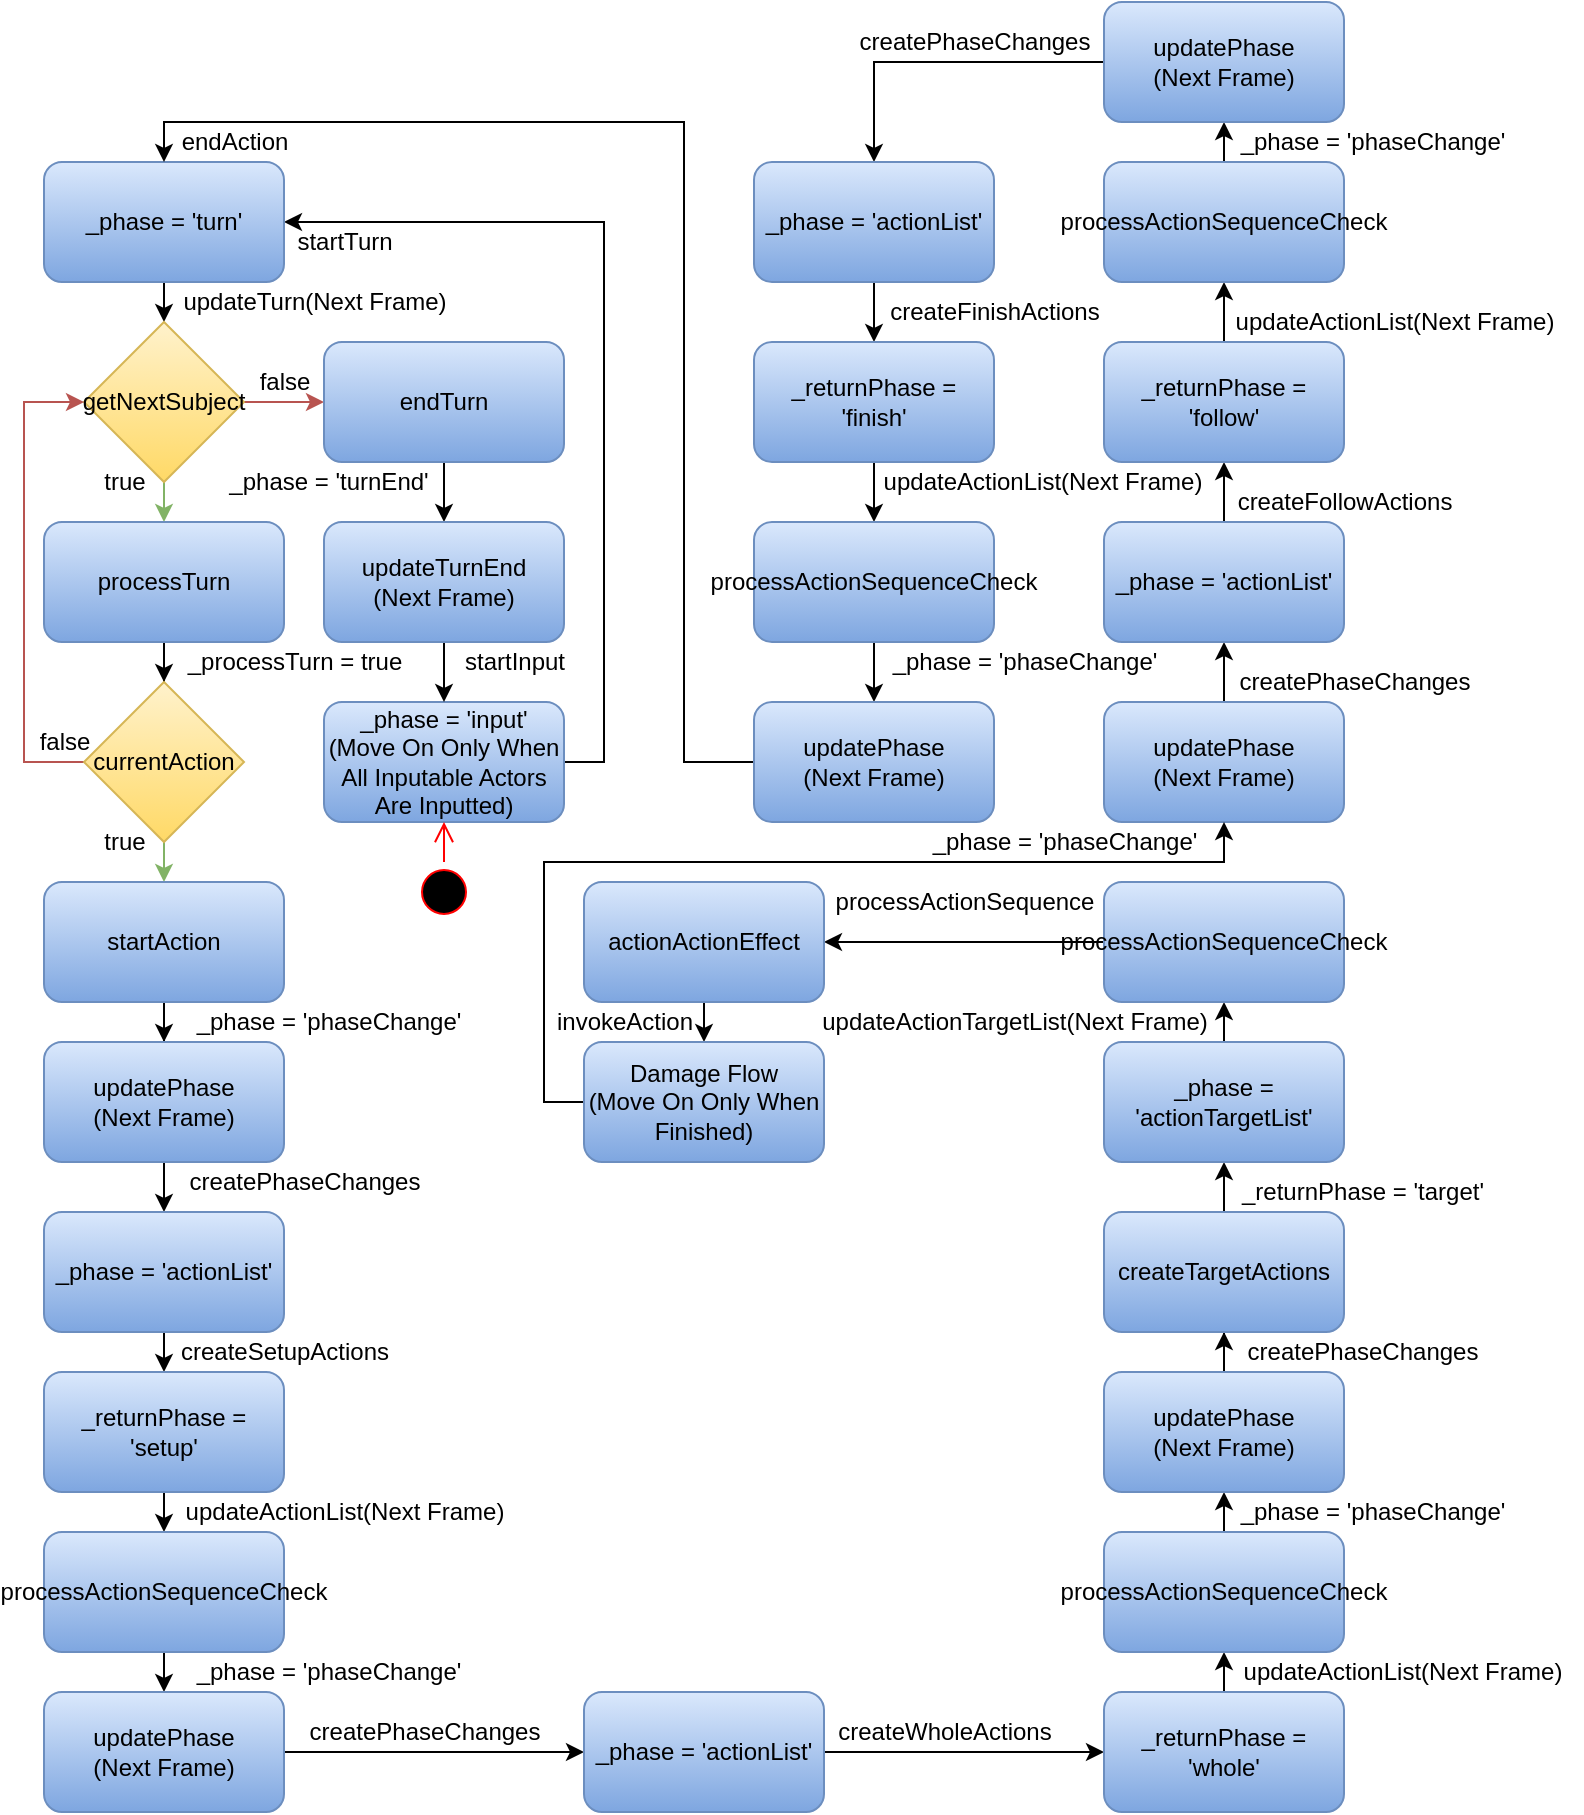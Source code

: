 <mxfile version="13.2.1" type="device"><diagram id="PtwrE_e8xQ6CHDMR-nDk" name="Page-1"><mxGraphModel dx="1422" dy="741" grid="1" gridSize="10" guides="1" tooltips="1" connect="1" arrows="1" fold="1" page="1" pageScale="1" pageWidth="827" pageHeight="1169" math="0" shadow="0"><root><mxCell id="0"/><mxCell id="1" parent="0"/><mxCell id="sVZRItJg1BSaMiH_1f0N-111" style="edgeStyle=orthogonalEdgeStyle;rounded=0;orthogonalLoop=1;jettySize=auto;html=1;exitX=1;exitY=0.5;exitDx=0;exitDy=0;entryX=1;entryY=0.5;entryDx=0;entryDy=0;" edge="1" parent="1" source="sVZRItJg1BSaMiH_1f0N-1" target="sVZRItJg1BSaMiH_1f0N-3"><mxGeometry relative="1" as="geometry"/></mxCell><mxCell id="sVZRItJg1BSaMiH_1f0N-1" value="&lt;div&gt;_phase = 'input'&lt;/div&gt;&lt;div&gt;(Move On Only When All Inputable Actors Are Inputted)&lt;/div&gt;" style="rounded=1;whiteSpace=wrap;html=1;gradientColor=#7ea6e0;fillColor=#dae8fc;strokeColor=#6c8ebf;" vertex="1" parent="1"><mxGeometry x="170" y="360" width="120" height="60" as="geometry"/></mxCell><mxCell id="sVZRItJg1BSaMiH_1f0N-7" style="edgeStyle=orthogonalEdgeStyle;rounded=0;orthogonalLoop=1;jettySize=auto;html=1;exitX=0.5;exitY=1;exitDx=0;exitDy=0;entryX=0.5;entryY=0;entryDx=0;entryDy=0;" edge="1" parent="1" source="sVZRItJg1BSaMiH_1f0N-3" target="sVZRItJg1BSaMiH_1f0N-9"><mxGeometry relative="1" as="geometry"><mxPoint x="90" y="340" as="targetPoint"/></mxGeometry></mxCell><mxCell id="sVZRItJg1BSaMiH_1f0N-3" value="_phase = 'turn'" style="rounded=1;whiteSpace=wrap;html=1;gradientColor=#7ea6e0;fillColor=#dae8fc;strokeColor=#6c8ebf;" vertex="1" parent="1"><mxGeometry x="30" y="90" width="120" height="60" as="geometry"/></mxCell><mxCell id="sVZRItJg1BSaMiH_1f0N-5" value="startTurn" style="text;html=1;align=center;verticalAlign=middle;resizable=0;points=[];autosize=1;" vertex="1" parent="1"><mxGeometry x="150" y="120" width="60" height="20" as="geometry"/></mxCell><mxCell id="sVZRItJg1BSaMiH_1f0N-8" value="updateTurn(Next Frame)" style="text;html=1;align=center;verticalAlign=middle;resizable=0;points=[];autosize=1;" vertex="1" parent="1"><mxGeometry x="90" y="150" width="150" height="20" as="geometry"/></mxCell><mxCell id="sVZRItJg1BSaMiH_1f0N-12" style="edgeStyle=orthogonalEdgeStyle;rounded=0;orthogonalLoop=1;jettySize=auto;html=1;exitX=0.5;exitY=1;exitDx=0;exitDy=0;entryX=0.5;entryY=0;entryDx=0;entryDy=0;gradientColor=#97d077;fillColor=#d5e8d4;strokeColor=#82b366;" edge="1" parent="1" source="sVZRItJg1BSaMiH_1f0N-9" target="sVZRItJg1BSaMiH_1f0N-11"><mxGeometry relative="1" as="geometry"/></mxCell><mxCell id="sVZRItJg1BSaMiH_1f0N-14" style="edgeStyle=orthogonalEdgeStyle;rounded=0;orthogonalLoop=1;jettySize=auto;html=1;exitX=1;exitY=0.5;exitDx=0;exitDy=0;entryX=0;entryY=0.5;entryDx=0;entryDy=0;gradientColor=#ea6b66;fillColor=#f8cecc;strokeColor=#b85450;" edge="1" parent="1" source="sVZRItJg1BSaMiH_1f0N-9" target="sVZRItJg1BSaMiH_1f0N-13"><mxGeometry relative="1" as="geometry"/></mxCell><mxCell id="sVZRItJg1BSaMiH_1f0N-9" value="&lt;div&gt;getNextSubject&lt;/div&gt;" style="rhombus;whiteSpace=wrap;html=1;gradientColor=#ffd966;fillColor=#fff2cc;strokeColor=#d6b656;" vertex="1" parent="1"><mxGeometry x="50" y="170" width="80" height="80" as="geometry"/></mxCell><mxCell id="sVZRItJg1BSaMiH_1f0N-23" style="edgeStyle=orthogonalEdgeStyle;rounded=0;orthogonalLoop=1;jettySize=auto;html=1;exitX=0.5;exitY=1;exitDx=0;exitDy=0;" edge="1" parent="1" source="sVZRItJg1BSaMiH_1f0N-11" target="sVZRItJg1BSaMiH_1f0N-22"><mxGeometry relative="1" as="geometry"/></mxCell><mxCell id="sVZRItJg1BSaMiH_1f0N-11" value="processTurn" style="rounded=1;whiteSpace=wrap;html=1;gradientColor=#7ea6e0;fillColor=#dae8fc;strokeColor=#6c8ebf;" vertex="1" parent="1"><mxGeometry x="30" y="270" width="120" height="60" as="geometry"/></mxCell><mxCell id="sVZRItJg1BSaMiH_1f0N-109" style="edgeStyle=orthogonalEdgeStyle;rounded=0;orthogonalLoop=1;jettySize=auto;html=1;exitX=0.5;exitY=1;exitDx=0;exitDy=0;entryX=0.5;entryY=0;entryDx=0;entryDy=0;" edge="1" parent="1" source="sVZRItJg1BSaMiH_1f0N-13" target="sVZRItJg1BSaMiH_1f0N-17"><mxGeometry relative="1" as="geometry"/></mxCell><mxCell id="sVZRItJg1BSaMiH_1f0N-13" value="endTurn" style="rounded=1;whiteSpace=wrap;html=1;gradientColor=#7ea6e0;fillColor=#dae8fc;strokeColor=#6c8ebf;" vertex="1" parent="1"><mxGeometry x="170" y="180" width="120" height="60" as="geometry"/></mxCell><mxCell id="sVZRItJg1BSaMiH_1f0N-15" value="true" style="text;html=1;align=center;verticalAlign=middle;resizable=0;points=[];autosize=1;" vertex="1" parent="1"><mxGeometry x="50" y="240" width="40" height="20" as="geometry"/></mxCell><mxCell id="sVZRItJg1BSaMiH_1f0N-16" value="false" style="text;html=1;align=center;verticalAlign=middle;resizable=0;points=[];autosize=1;" vertex="1" parent="1"><mxGeometry x="130" y="190" width="40" height="20" as="geometry"/></mxCell><mxCell id="sVZRItJg1BSaMiH_1f0N-110" style="edgeStyle=orthogonalEdgeStyle;rounded=0;orthogonalLoop=1;jettySize=auto;html=1;exitX=0.5;exitY=1;exitDx=0;exitDy=0;entryX=0.5;entryY=0;entryDx=0;entryDy=0;" edge="1" parent="1" source="sVZRItJg1BSaMiH_1f0N-17" target="sVZRItJg1BSaMiH_1f0N-1"><mxGeometry relative="1" as="geometry"/></mxCell><mxCell id="sVZRItJg1BSaMiH_1f0N-17" value="&lt;div&gt;updateTurnEnd&lt;/div&gt;&lt;div&gt;(Next Frame)&lt;/div&gt;" style="rounded=1;whiteSpace=wrap;html=1;gradientColor=#7ea6e0;fillColor=#dae8fc;strokeColor=#6c8ebf;" vertex="1" parent="1"><mxGeometry x="170" y="270" width="120" height="60" as="geometry"/></mxCell><mxCell id="sVZRItJg1BSaMiH_1f0N-19" value="_phase = 'turnEnd'" style="text;html=1;align=center;verticalAlign=middle;resizable=0;points=[];autosize=1;" vertex="1" parent="1"><mxGeometry x="112" y="240" width="120" height="20" as="geometry"/></mxCell><mxCell id="sVZRItJg1BSaMiH_1f0N-21" value="startInput" style="text;html=1;align=center;verticalAlign=middle;resizable=0;points=[];autosize=1;" vertex="1" parent="1"><mxGeometry x="230" y="330" width="70" height="20" as="geometry"/></mxCell><mxCell id="sVZRItJg1BSaMiH_1f0N-25" style="edgeStyle=orthogonalEdgeStyle;rounded=0;orthogonalLoop=1;jettySize=auto;html=1;exitX=0;exitY=0.5;exitDx=0;exitDy=0;entryX=0;entryY=0.5;entryDx=0;entryDy=0;gradientColor=#ea6b66;fillColor=#f8cecc;strokeColor=#b85450;" edge="1" parent="1" source="sVZRItJg1BSaMiH_1f0N-22" target="sVZRItJg1BSaMiH_1f0N-9"><mxGeometry relative="1" as="geometry"><Array as="points"><mxPoint x="20" y="390"/><mxPoint x="20" y="210"/></Array></mxGeometry></mxCell><mxCell id="sVZRItJg1BSaMiH_1f0N-28" style="edgeStyle=orthogonalEdgeStyle;rounded=0;orthogonalLoop=1;jettySize=auto;html=1;exitX=0.5;exitY=1;exitDx=0;exitDy=0;entryX=0.5;entryY=0;entryDx=0;entryDy=0;gradientColor=#97d077;fillColor=#d5e8d4;strokeColor=#82b366;" edge="1" parent="1" source="sVZRItJg1BSaMiH_1f0N-22" target="sVZRItJg1BSaMiH_1f0N-27"><mxGeometry relative="1" as="geometry"/></mxCell><mxCell id="sVZRItJg1BSaMiH_1f0N-22" value="currentAction" style="rhombus;whiteSpace=wrap;html=1;gradientColor=#ffd966;fillColor=#fff2cc;strokeColor=#d6b656;" vertex="1" parent="1"><mxGeometry x="50" y="350" width="80" height="80" as="geometry"/></mxCell><mxCell id="sVZRItJg1BSaMiH_1f0N-24" value="_processTurn = true" style="text;html=1;align=center;verticalAlign=middle;resizable=0;points=[];autosize=1;" vertex="1" parent="1"><mxGeometry x="90" y="330" width="130" height="20" as="geometry"/></mxCell><mxCell id="sVZRItJg1BSaMiH_1f0N-26" value="false" style="text;html=1;align=center;verticalAlign=middle;resizable=0;points=[];autosize=1;" vertex="1" parent="1"><mxGeometry x="20" y="370" width="40" height="20" as="geometry"/></mxCell><mxCell id="sVZRItJg1BSaMiH_1f0N-31" style="edgeStyle=orthogonalEdgeStyle;rounded=0;orthogonalLoop=1;jettySize=auto;html=1;exitX=0.5;exitY=1;exitDx=0;exitDy=0;" edge="1" parent="1" source="sVZRItJg1BSaMiH_1f0N-27" target="sVZRItJg1BSaMiH_1f0N-30"><mxGeometry relative="1" as="geometry"/></mxCell><mxCell id="sVZRItJg1BSaMiH_1f0N-27" value="startAction" style="rounded=1;whiteSpace=wrap;html=1;gradientColor=#7ea6e0;fillColor=#dae8fc;strokeColor=#6c8ebf;" vertex="1" parent="1"><mxGeometry x="30" y="450" width="120" height="60" as="geometry"/></mxCell><mxCell id="sVZRItJg1BSaMiH_1f0N-29" value="true" style="text;html=1;align=center;verticalAlign=middle;resizable=0;points=[];autosize=1;" vertex="1" parent="1"><mxGeometry x="50" y="420" width="40" height="20" as="geometry"/></mxCell><mxCell id="sVZRItJg1BSaMiH_1f0N-34" style="edgeStyle=orthogonalEdgeStyle;rounded=0;orthogonalLoop=1;jettySize=auto;html=1;exitX=0.5;exitY=1;exitDx=0;exitDy=0;entryX=0.5;entryY=0;entryDx=0;entryDy=0;" edge="1" parent="1" source="sVZRItJg1BSaMiH_1f0N-30" target="sVZRItJg1BSaMiH_1f0N-33"><mxGeometry relative="1" as="geometry"/></mxCell><mxCell id="sVZRItJg1BSaMiH_1f0N-30" value="&lt;div&gt;updatePhase&lt;/div&gt;&lt;div&gt;(Next Frame)&lt;/div&gt;" style="rounded=1;whiteSpace=wrap;html=1;gradientColor=#7ea6e0;fillColor=#dae8fc;strokeColor=#6c8ebf;" vertex="1" parent="1"><mxGeometry x="30" y="530" width="120" height="60" as="geometry"/></mxCell><mxCell id="sVZRItJg1BSaMiH_1f0N-32" value="_phase = 'phaseChange'" style="text;html=1;align=center;verticalAlign=middle;resizable=0;points=[];autosize=1;" vertex="1" parent="1"><mxGeometry x="97" y="510" width="150" height="20" as="geometry"/></mxCell><mxCell id="sVZRItJg1BSaMiH_1f0N-37" style="edgeStyle=orthogonalEdgeStyle;rounded=0;orthogonalLoop=1;jettySize=auto;html=1;exitX=0.5;exitY=1;exitDx=0;exitDy=0;entryX=0.5;entryY=0;entryDx=0;entryDy=0;" edge="1" parent="1" source="sVZRItJg1BSaMiH_1f0N-33" target="sVZRItJg1BSaMiH_1f0N-36"><mxGeometry relative="1" as="geometry"/></mxCell><mxCell id="sVZRItJg1BSaMiH_1f0N-33" value="_phase = 'actionList'" style="rounded=1;whiteSpace=wrap;html=1;gradientColor=#7ea6e0;fillColor=#dae8fc;strokeColor=#6c8ebf;" vertex="1" parent="1"><mxGeometry x="30" y="615" width="120" height="60" as="geometry"/></mxCell><mxCell id="sVZRItJg1BSaMiH_1f0N-35" value="createPhaseChanges" style="text;html=1;align=center;verticalAlign=middle;resizable=0;points=[];autosize=1;" vertex="1" parent="1"><mxGeometry x="90" y="590" width="140" height="20" as="geometry"/></mxCell><mxCell id="sVZRItJg1BSaMiH_1f0N-40" style="edgeStyle=orthogonalEdgeStyle;rounded=0;orthogonalLoop=1;jettySize=auto;html=1;exitX=0.5;exitY=1;exitDx=0;exitDy=0;entryX=0.5;entryY=0;entryDx=0;entryDy=0;" edge="1" parent="1" source="sVZRItJg1BSaMiH_1f0N-36" target="sVZRItJg1BSaMiH_1f0N-39"><mxGeometry relative="1" as="geometry"/></mxCell><mxCell id="sVZRItJg1BSaMiH_1f0N-36" value="_returnPhase = 'setup'" style="rounded=1;whiteSpace=wrap;html=1;gradientColor=#7ea6e0;fillColor=#dae8fc;strokeColor=#6c8ebf;" vertex="1" parent="1"><mxGeometry x="30" y="695" width="120" height="60" as="geometry"/></mxCell><mxCell id="sVZRItJg1BSaMiH_1f0N-38" value="createSetupActions" style="text;html=1;align=center;verticalAlign=middle;resizable=0;points=[];autosize=1;" vertex="1" parent="1"><mxGeometry x="90" y="675" width="120" height="20" as="geometry"/></mxCell><mxCell id="sVZRItJg1BSaMiH_1f0N-43" style="edgeStyle=orthogonalEdgeStyle;rounded=0;orthogonalLoop=1;jettySize=auto;html=1;exitX=0.5;exitY=1;exitDx=0;exitDy=0;entryX=0.5;entryY=0;entryDx=0;entryDy=0;" edge="1" parent="1" source="sVZRItJg1BSaMiH_1f0N-39" target="sVZRItJg1BSaMiH_1f0N-42"><mxGeometry relative="1" as="geometry"/></mxCell><mxCell id="sVZRItJg1BSaMiH_1f0N-39" value="processActionSequenceCheck" style="rounded=1;whiteSpace=wrap;html=1;gradientColor=#7ea6e0;fillColor=#dae8fc;strokeColor=#6c8ebf;" vertex="1" parent="1"><mxGeometry x="30" y="775" width="120" height="60" as="geometry"/></mxCell><mxCell id="sVZRItJg1BSaMiH_1f0N-41" value="updateActionList(Next Frame)" style="text;html=1;align=center;verticalAlign=middle;resizable=0;points=[];autosize=1;" vertex="1" parent="1"><mxGeometry x="90" y="755" width="180" height="20" as="geometry"/></mxCell><mxCell id="sVZRItJg1BSaMiH_1f0N-46" style="edgeStyle=orthogonalEdgeStyle;rounded=0;orthogonalLoop=1;jettySize=auto;html=1;exitX=1;exitY=0.5;exitDx=0;exitDy=0;" edge="1" parent="1" source="sVZRItJg1BSaMiH_1f0N-42" target="sVZRItJg1BSaMiH_1f0N-45"><mxGeometry relative="1" as="geometry"/></mxCell><mxCell id="sVZRItJg1BSaMiH_1f0N-42" value="&lt;div&gt;updatePhase&lt;/div&gt;&lt;div&gt;(Next Frame)&lt;/div&gt;" style="rounded=1;whiteSpace=wrap;html=1;gradientColor=#7ea6e0;fillColor=#dae8fc;strokeColor=#6c8ebf;" vertex="1" parent="1"><mxGeometry x="30" y="855" width="120" height="60" as="geometry"/></mxCell><mxCell id="sVZRItJg1BSaMiH_1f0N-44" value="_phase = 'phaseChange'" style="text;html=1;align=center;verticalAlign=middle;resizable=0;points=[];autosize=1;" vertex="1" parent="1"><mxGeometry x="97" y="835" width="150" height="20" as="geometry"/></mxCell><mxCell id="sVZRItJg1BSaMiH_1f0N-105" style="edgeStyle=orthogonalEdgeStyle;rounded=0;orthogonalLoop=1;jettySize=auto;html=1;exitX=1;exitY=0.5;exitDx=0;exitDy=0;entryX=0;entryY=0.5;entryDx=0;entryDy=0;" edge="1" parent="1" source="sVZRItJg1BSaMiH_1f0N-45" target="sVZRItJg1BSaMiH_1f0N-48"><mxGeometry relative="1" as="geometry"/></mxCell><mxCell id="sVZRItJg1BSaMiH_1f0N-45" value="_phase = 'actionList'" style="rounded=1;whiteSpace=wrap;html=1;gradientColor=#7ea6e0;fillColor=#dae8fc;strokeColor=#6c8ebf;" vertex="1" parent="1"><mxGeometry x="300" y="855" width="120" height="60" as="geometry"/></mxCell><mxCell id="sVZRItJg1BSaMiH_1f0N-47" value="createPhaseChanges" style="text;html=1;align=center;verticalAlign=middle;resizable=0;points=[];autosize=1;" vertex="1" parent="1"><mxGeometry x="150" y="865" width="140" height="20" as="geometry"/></mxCell><mxCell id="sVZRItJg1BSaMiH_1f0N-61" style="edgeStyle=orthogonalEdgeStyle;rounded=0;orthogonalLoop=1;jettySize=auto;html=1;exitX=0.5;exitY=0;exitDx=0;exitDy=0;entryX=0.5;entryY=1;entryDx=0;entryDy=0;" edge="1" parent="1" source="sVZRItJg1BSaMiH_1f0N-48" target="sVZRItJg1BSaMiH_1f0N-52"><mxGeometry relative="1" as="geometry"/></mxCell><mxCell id="sVZRItJg1BSaMiH_1f0N-48" value="_returnPhase = 'whole'" style="rounded=1;whiteSpace=wrap;html=1;gradientColor=#7ea6e0;fillColor=#dae8fc;strokeColor=#6c8ebf;" vertex="1" parent="1"><mxGeometry x="560" y="855" width="120" height="60" as="geometry"/></mxCell><mxCell id="sVZRItJg1BSaMiH_1f0N-50" value="createWholeActions" style="text;html=1;align=center;verticalAlign=middle;resizable=0;points=[];autosize=1;" vertex="1" parent="1"><mxGeometry x="420" y="865" width="120" height="20" as="geometry"/></mxCell><mxCell id="sVZRItJg1BSaMiH_1f0N-51" style="edgeStyle=orthogonalEdgeStyle;rounded=0;orthogonalLoop=1;jettySize=auto;html=1;exitX=0.5;exitY=0;exitDx=0;exitDy=0;entryX=0.5;entryY=1;entryDx=0;entryDy=0;" edge="1" parent="1" source="sVZRItJg1BSaMiH_1f0N-52" target="sVZRItJg1BSaMiH_1f0N-54"><mxGeometry relative="1" as="geometry"/></mxCell><mxCell id="sVZRItJg1BSaMiH_1f0N-52" value="processActionSequenceCheck" style="rounded=1;whiteSpace=wrap;html=1;gradientColor=#7ea6e0;fillColor=#dae8fc;strokeColor=#6c8ebf;" vertex="1" parent="1"><mxGeometry x="560" y="775" width="120" height="60" as="geometry"/></mxCell><mxCell id="sVZRItJg1BSaMiH_1f0N-53" style="edgeStyle=orthogonalEdgeStyle;rounded=0;orthogonalLoop=1;jettySize=auto;html=1;exitX=0.5;exitY=0;exitDx=0;exitDy=0;" edge="1" parent="1" source="sVZRItJg1BSaMiH_1f0N-54" target="sVZRItJg1BSaMiH_1f0N-57"><mxGeometry relative="1" as="geometry"/></mxCell><mxCell id="sVZRItJg1BSaMiH_1f0N-54" value="&lt;div&gt;updatePhase&lt;/div&gt;&lt;div&gt;(Next Frame)&lt;/div&gt;" style="rounded=1;whiteSpace=wrap;html=1;gradientColor=#7ea6e0;fillColor=#dae8fc;strokeColor=#6c8ebf;" vertex="1" parent="1"><mxGeometry x="560" y="695" width="120" height="60" as="geometry"/></mxCell><mxCell id="sVZRItJg1BSaMiH_1f0N-56" style="edgeStyle=orthogonalEdgeStyle;rounded=0;orthogonalLoop=1;jettySize=auto;html=1;exitX=0.5;exitY=0;exitDx=0;exitDy=0;entryX=0.5;entryY=1;entryDx=0;entryDy=0;" edge="1" parent="1" source="sVZRItJg1BSaMiH_1f0N-57" target="sVZRItJg1BSaMiH_1f0N-59"><mxGeometry relative="1" as="geometry"/></mxCell><mxCell id="sVZRItJg1BSaMiH_1f0N-57" value="createTargetActions" style="rounded=1;whiteSpace=wrap;html=1;gradientColor=#7ea6e0;fillColor=#dae8fc;strokeColor=#6c8ebf;" vertex="1" parent="1"><mxGeometry x="560" y="615" width="120" height="60" as="geometry"/></mxCell><mxCell id="sVZRItJg1BSaMiH_1f0N-66" style="edgeStyle=orthogonalEdgeStyle;rounded=0;orthogonalLoop=1;jettySize=auto;html=1;exitX=0.5;exitY=0;exitDx=0;exitDy=0;entryX=0.5;entryY=1;entryDx=0;entryDy=0;" edge="1" parent="1" source="sVZRItJg1BSaMiH_1f0N-59" target="sVZRItJg1BSaMiH_1f0N-65"><mxGeometry relative="1" as="geometry"/></mxCell><mxCell id="sVZRItJg1BSaMiH_1f0N-59" value="_phase = 'actionTargetList'" style="rounded=1;whiteSpace=wrap;html=1;gradientColor=#7ea6e0;fillColor=#dae8fc;strokeColor=#6c8ebf;" vertex="1" parent="1"><mxGeometry x="560" y="530" width="120" height="60" as="geometry"/></mxCell><mxCell id="sVZRItJg1BSaMiH_1f0N-60" value="_returnPhase = 'target'" style="text;html=1;align=center;verticalAlign=middle;resizable=0;points=[];autosize=1;" vertex="1" parent="1"><mxGeometry x="619" y="595" width="140" height="20" as="geometry"/></mxCell><mxCell id="sVZRItJg1BSaMiH_1f0N-62" value="updateActionList(Next Frame)" style="text;html=1;align=center;verticalAlign=middle;resizable=0;points=[];autosize=1;" vertex="1" parent="1"><mxGeometry x="619" y="835" width="180" height="20" as="geometry"/></mxCell><mxCell id="sVZRItJg1BSaMiH_1f0N-63" value="_phase = 'phaseChange'" style="text;html=1;align=center;verticalAlign=middle;resizable=0;points=[];autosize=1;" vertex="1" parent="1"><mxGeometry x="619" y="755" width="150" height="20" as="geometry"/></mxCell><mxCell id="sVZRItJg1BSaMiH_1f0N-64" value="createPhaseChanges" style="text;html=1;align=center;verticalAlign=middle;resizable=0;points=[];autosize=1;" vertex="1" parent="1"><mxGeometry x="619" y="675" width="140" height="20" as="geometry"/></mxCell><mxCell id="sVZRItJg1BSaMiH_1f0N-123" style="edgeStyle=orthogonalEdgeStyle;rounded=0;orthogonalLoop=1;jettySize=auto;html=1;exitX=0;exitY=0.5;exitDx=0;exitDy=0;entryX=1;entryY=0.5;entryDx=0;entryDy=0;" edge="1" parent="1" source="sVZRItJg1BSaMiH_1f0N-65" target="sVZRItJg1BSaMiH_1f0N-122"><mxGeometry relative="1" as="geometry"/></mxCell><mxCell id="sVZRItJg1BSaMiH_1f0N-65" value="processActionSequenceCheck" style="rounded=1;whiteSpace=wrap;html=1;gradientColor=#7ea6e0;fillColor=#dae8fc;strokeColor=#6c8ebf;" vertex="1" parent="1"><mxGeometry x="560" y="450" width="120" height="60" as="geometry"/></mxCell><mxCell id="sVZRItJg1BSaMiH_1f0N-67" value="updateActionTargetList(Next Frame)" style="text;html=1;align=center;verticalAlign=middle;resizable=0;points=[];autosize=1;" vertex="1" parent="1"><mxGeometry x="410" y="510" width="210" height="20" as="geometry"/></mxCell><mxCell id="sVZRItJg1BSaMiH_1f0N-69" style="edgeStyle=orthogonalEdgeStyle;rounded=0;orthogonalLoop=1;jettySize=auto;html=1;exitX=0.5;exitY=0;exitDx=0;exitDy=0;" edge="1" parent="1" source="sVZRItJg1BSaMiH_1f0N-70" target="sVZRItJg1BSaMiH_1f0N-72"><mxGeometry relative="1" as="geometry"/></mxCell><mxCell id="sVZRItJg1BSaMiH_1f0N-70" value="&lt;div&gt;updatePhase&lt;/div&gt;&lt;div&gt;(Next Frame)&lt;/div&gt;" style="rounded=1;whiteSpace=wrap;html=1;gradientColor=#7ea6e0;fillColor=#dae8fc;strokeColor=#6c8ebf;" vertex="1" parent="1"><mxGeometry x="560" y="360" width="120" height="60" as="geometry"/></mxCell><mxCell id="sVZRItJg1BSaMiH_1f0N-71" style="edgeStyle=orthogonalEdgeStyle;rounded=0;orthogonalLoop=1;jettySize=auto;html=1;exitX=0.5;exitY=0;exitDx=0;exitDy=0;entryX=0.5;entryY=1;entryDx=0;entryDy=0;" edge="1" parent="1" source="sVZRItJg1BSaMiH_1f0N-72" target="sVZRItJg1BSaMiH_1f0N-74"><mxGeometry relative="1" as="geometry"/></mxCell><mxCell id="sVZRItJg1BSaMiH_1f0N-72" value="_phase = 'actionList'" style="rounded=1;whiteSpace=wrap;html=1;gradientColor=#7ea6e0;fillColor=#dae8fc;strokeColor=#6c8ebf;" vertex="1" parent="1"><mxGeometry x="560" y="270" width="120" height="60" as="geometry"/></mxCell><mxCell id="sVZRItJg1BSaMiH_1f0N-73" style="edgeStyle=orthogonalEdgeStyle;rounded=0;orthogonalLoop=1;jettySize=auto;html=1;exitX=0.5;exitY=0;exitDx=0;exitDy=0;entryX=0.5;entryY=1;entryDx=0;entryDy=0;" edge="1" parent="1" source="sVZRItJg1BSaMiH_1f0N-74" target="sVZRItJg1BSaMiH_1f0N-78"><mxGeometry relative="1" as="geometry"/></mxCell><mxCell id="sVZRItJg1BSaMiH_1f0N-74" value="_returnPhase = 'follow'" style="rounded=1;whiteSpace=wrap;html=1;gradientColor=#7ea6e0;fillColor=#dae8fc;strokeColor=#6c8ebf;" vertex="1" parent="1"><mxGeometry x="560" y="180" width="120" height="60" as="geometry"/></mxCell><mxCell id="sVZRItJg1BSaMiH_1f0N-75" value="createFollowActions" style="text;html=1;align=center;verticalAlign=middle;resizable=0;points=[];autosize=1;" vertex="1" parent="1"><mxGeometry x="615" y="250" width="130" height="20" as="geometry"/></mxCell><mxCell id="sVZRItJg1BSaMiH_1f0N-76" value="_phase = 'phaseChange'" style="text;html=1;align=center;verticalAlign=middle;resizable=0;points=[];autosize=1;" vertex="1" parent="1"><mxGeometry x="465" y="420" width="150" height="20" as="geometry"/></mxCell><mxCell id="sVZRItJg1BSaMiH_1f0N-77" value="createPhaseChanges" style="text;html=1;align=center;verticalAlign=middle;resizable=0;points=[];autosize=1;" vertex="1" parent="1"><mxGeometry x="615" y="340" width="140" height="20" as="geometry"/></mxCell><mxCell id="sVZRItJg1BSaMiH_1f0N-106" style="edgeStyle=orthogonalEdgeStyle;rounded=0;orthogonalLoop=1;jettySize=auto;html=1;exitX=0.5;exitY=0;exitDx=0;exitDy=0;entryX=0.5;entryY=1;entryDx=0;entryDy=0;" edge="1" parent="1" source="sVZRItJg1BSaMiH_1f0N-78" target="sVZRItJg1BSaMiH_1f0N-81"><mxGeometry relative="1" as="geometry"/></mxCell><mxCell id="sVZRItJg1BSaMiH_1f0N-78" value="processActionSequenceCheck" style="rounded=1;whiteSpace=wrap;html=1;gradientColor=#7ea6e0;fillColor=#dae8fc;strokeColor=#6c8ebf;" vertex="1" parent="1"><mxGeometry x="560" y="90" width="120" height="60" as="geometry"/></mxCell><mxCell id="sVZRItJg1BSaMiH_1f0N-79" value="updateActionList(Next Frame)" style="text;html=1;align=center;verticalAlign=middle;resizable=0;points=[];autosize=1;" vertex="1" parent="1"><mxGeometry x="615" y="160" width="180" height="20" as="geometry"/></mxCell><mxCell id="sVZRItJg1BSaMiH_1f0N-107" style="edgeStyle=orthogonalEdgeStyle;rounded=0;orthogonalLoop=1;jettySize=auto;html=1;exitX=0;exitY=0.5;exitDx=0;exitDy=0;entryX=0.5;entryY=0;entryDx=0;entryDy=0;" edge="1" parent="1" source="sVZRItJg1BSaMiH_1f0N-81" target="sVZRItJg1BSaMiH_1f0N-83"><mxGeometry relative="1" as="geometry"><mxPoint x="360" y="30" as="targetPoint"/></mxGeometry></mxCell><mxCell id="sVZRItJg1BSaMiH_1f0N-81" value="&lt;div&gt;updatePhase&lt;/div&gt;&lt;div&gt;(Next Frame)&lt;/div&gt;" style="rounded=1;whiteSpace=wrap;html=1;gradientColor=#7ea6e0;fillColor=#dae8fc;strokeColor=#6c8ebf;" vertex="1" parent="1"><mxGeometry x="560" y="10" width="120" height="60" as="geometry"/></mxCell><mxCell id="sVZRItJg1BSaMiH_1f0N-82" style="edgeStyle=orthogonalEdgeStyle;rounded=0;orthogonalLoop=1;jettySize=auto;html=1;exitX=0.5;exitY=1;exitDx=0;exitDy=0;entryX=0.5;entryY=0;entryDx=0;entryDy=0;" edge="1" parent="1" source="sVZRItJg1BSaMiH_1f0N-83" target="sVZRItJg1BSaMiH_1f0N-86"><mxGeometry relative="1" as="geometry"/></mxCell><mxCell id="sVZRItJg1BSaMiH_1f0N-83" value="_phase = 'actionList'" style="rounded=1;whiteSpace=wrap;html=1;gradientColor=#7ea6e0;fillColor=#dae8fc;strokeColor=#6c8ebf;" vertex="1" parent="1"><mxGeometry x="385" y="90" width="120" height="60" as="geometry"/></mxCell><mxCell id="sVZRItJg1BSaMiH_1f0N-84" value="createPhaseChanges" style="text;html=1;align=center;verticalAlign=middle;resizable=0;points=[];autosize=1;" vertex="1" parent="1"><mxGeometry x="425" y="20" width="140" height="20" as="geometry"/></mxCell><mxCell id="sVZRItJg1BSaMiH_1f0N-85" style="edgeStyle=orthogonalEdgeStyle;rounded=0;orthogonalLoop=1;jettySize=auto;html=1;exitX=0.5;exitY=1;exitDx=0;exitDy=0;entryX=0.5;entryY=0;entryDx=0;entryDy=0;" edge="1" parent="1" source="sVZRItJg1BSaMiH_1f0N-86" target="sVZRItJg1BSaMiH_1f0N-89"><mxGeometry relative="1" as="geometry"/></mxCell><mxCell id="sVZRItJg1BSaMiH_1f0N-86" value="_returnPhase = 'finish'" style="rounded=1;whiteSpace=wrap;html=1;gradientColor=#7ea6e0;fillColor=#dae8fc;strokeColor=#6c8ebf;" vertex="1" parent="1"><mxGeometry x="385" y="180" width="120" height="60" as="geometry"/></mxCell><mxCell id="sVZRItJg1BSaMiH_1f0N-87" value="createFinishActions" style="text;html=1;align=center;verticalAlign=middle;resizable=0;points=[];autosize=1;" vertex="1" parent="1"><mxGeometry x="445" y="155" width="120" height="20" as="geometry"/></mxCell><mxCell id="sVZRItJg1BSaMiH_1f0N-104" style="edgeStyle=orthogonalEdgeStyle;rounded=0;orthogonalLoop=1;jettySize=auto;html=1;exitX=0.5;exitY=1;exitDx=0;exitDy=0;entryX=0.5;entryY=0;entryDx=0;entryDy=0;" edge="1" parent="1" source="sVZRItJg1BSaMiH_1f0N-89" target="sVZRItJg1BSaMiH_1f0N-94"><mxGeometry relative="1" as="geometry"/></mxCell><mxCell id="sVZRItJg1BSaMiH_1f0N-89" value="processActionSequenceCheck" style="rounded=1;whiteSpace=wrap;html=1;gradientColor=#7ea6e0;fillColor=#dae8fc;strokeColor=#6c8ebf;" vertex="1" parent="1"><mxGeometry x="385" y="270" width="120" height="60" as="geometry"/></mxCell><mxCell id="sVZRItJg1BSaMiH_1f0N-90" value="updateActionList(Next Frame)" style="text;html=1;align=center;verticalAlign=middle;resizable=0;points=[];autosize=1;" vertex="1" parent="1"><mxGeometry x="439" y="240" width="180" height="20" as="geometry"/></mxCell><mxCell id="sVZRItJg1BSaMiH_1f0N-91" value="_phase = 'phaseChange'" style="text;html=1;align=center;verticalAlign=middle;resizable=0;points=[];autosize=1;" vertex="1" parent="1"><mxGeometry x="445" y="330" width="150" height="20" as="geometry"/></mxCell><mxCell id="sVZRItJg1BSaMiH_1f0N-112" style="edgeStyle=orthogonalEdgeStyle;rounded=0;orthogonalLoop=1;jettySize=auto;html=1;exitX=0;exitY=0.5;exitDx=0;exitDy=0;entryX=0.5;entryY=0;entryDx=0;entryDy=0;" edge="1" parent="1" source="sVZRItJg1BSaMiH_1f0N-94" target="sVZRItJg1BSaMiH_1f0N-3"><mxGeometry relative="1" as="geometry"><Array as="points"><mxPoint x="350" y="390"/><mxPoint x="350" y="70"/><mxPoint x="90" y="70"/></Array></mxGeometry></mxCell><mxCell id="sVZRItJg1BSaMiH_1f0N-94" value="&lt;div&gt;updatePhase&lt;/div&gt;&lt;div&gt;(Next Frame)&lt;/div&gt;" style="rounded=1;whiteSpace=wrap;html=1;gradientColor=#7ea6e0;fillColor=#dae8fc;strokeColor=#6c8ebf;" vertex="1" parent="1"><mxGeometry x="385" y="360" width="120" height="60" as="geometry"/></mxCell><mxCell id="sVZRItJg1BSaMiH_1f0N-97" value="endAction" style="text;html=1;align=center;verticalAlign=middle;resizable=0;points=[];autosize=1;" vertex="1" parent="1"><mxGeometry x="90" y="70" width="70" height="20" as="geometry"/></mxCell><mxCell id="sVZRItJg1BSaMiH_1f0N-108" value="_phase = 'phaseChange'" style="text;html=1;align=center;verticalAlign=middle;resizable=0;points=[];autosize=1;" vertex="1" parent="1"><mxGeometry x="619" y="70" width="150" height="20" as="geometry"/></mxCell><mxCell id="sVZRItJg1BSaMiH_1f0N-127" style="edgeStyle=orthogonalEdgeStyle;rounded=0;orthogonalLoop=1;jettySize=auto;html=1;exitX=0.5;exitY=1;exitDx=0;exitDy=0;entryX=0.5;entryY=0;entryDx=0;entryDy=0;" edge="1" parent="1" source="sVZRItJg1BSaMiH_1f0N-122" target="sVZRItJg1BSaMiH_1f0N-126"><mxGeometry relative="1" as="geometry"/></mxCell><mxCell id="sVZRItJg1BSaMiH_1f0N-122" value="actionActionEffect" style="rounded=1;whiteSpace=wrap;html=1;gradientColor=#7ea6e0;fillColor=#dae8fc;strokeColor=#6c8ebf;" vertex="1" parent="1"><mxGeometry x="300" y="450" width="120" height="60" as="geometry"/></mxCell><mxCell id="sVZRItJg1BSaMiH_1f0N-125" value="processActionSequence" style="text;html=1;align=center;verticalAlign=middle;resizable=0;points=[];autosize=1;" vertex="1" parent="1"><mxGeometry x="415" y="450" width="150" height="20" as="geometry"/></mxCell><mxCell id="sVZRItJg1BSaMiH_1f0N-129" style="edgeStyle=orthogonalEdgeStyle;rounded=0;orthogonalLoop=1;jettySize=auto;html=1;exitX=0;exitY=0.5;exitDx=0;exitDy=0;" edge="1" parent="1" source="sVZRItJg1BSaMiH_1f0N-126" target="sVZRItJg1BSaMiH_1f0N-70"><mxGeometry relative="1" as="geometry"><Array as="points"><mxPoint x="280" y="560"/><mxPoint x="280" y="440"/><mxPoint x="620" y="440"/></Array></mxGeometry></mxCell><mxCell id="sVZRItJg1BSaMiH_1f0N-126" value="&lt;div&gt;Damage Flow&lt;/div&gt;&lt;div&gt;(Move On Only When Finished)&lt;br&gt;&lt;/div&gt;" style="rounded=1;whiteSpace=wrap;html=1;gradientColor=#7ea6e0;fillColor=#dae8fc;strokeColor=#6c8ebf;" vertex="1" parent="1"><mxGeometry x="300" y="530" width="120" height="60" as="geometry"/></mxCell><mxCell id="sVZRItJg1BSaMiH_1f0N-128" value="invokeAction" style="text;html=1;align=center;verticalAlign=middle;resizable=0;points=[];autosize=1;" vertex="1" parent="1"><mxGeometry x="280" y="510" width="80" height="20" as="geometry"/></mxCell><mxCell id="sVZRItJg1BSaMiH_1f0N-130" value="" style="ellipse;html=1;shape=startState;fillColor=#000000;strokeColor=#ff0000;" vertex="1" parent="1"><mxGeometry x="215" y="440" width="30" height="30" as="geometry"/></mxCell><mxCell id="sVZRItJg1BSaMiH_1f0N-131" value="" style="edgeStyle=orthogonalEdgeStyle;html=1;verticalAlign=bottom;endArrow=open;endSize=8;strokeColor=#ff0000;entryX=0.5;entryY=1;entryDx=0;entryDy=0;" edge="1" source="sVZRItJg1BSaMiH_1f0N-130" parent="1" target="sVZRItJg1BSaMiH_1f0N-1"><mxGeometry relative="1" as="geometry"><mxPoint x="345" y="750" as="targetPoint"/></mxGeometry></mxCell></root></mxGraphModel></diagram></mxfile>